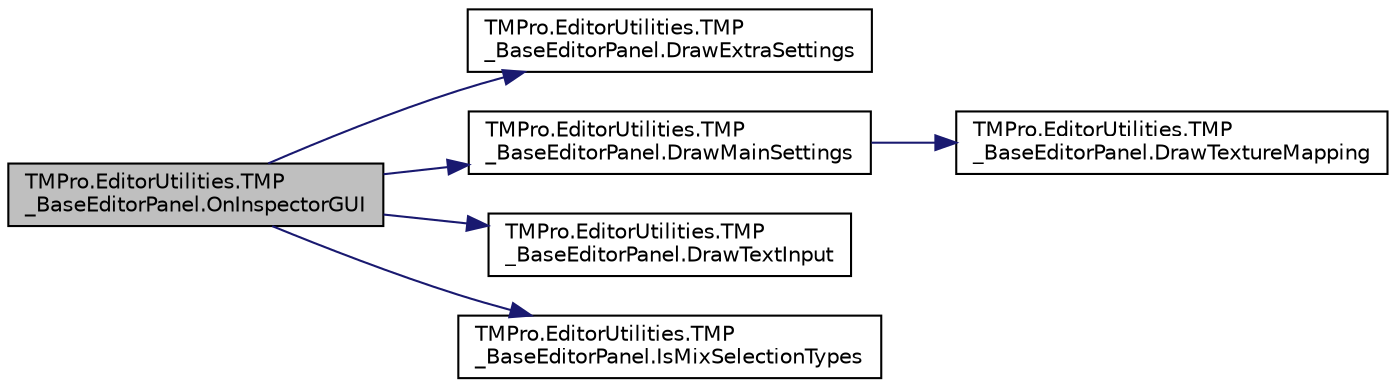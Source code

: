 digraph "TMPro.EditorUtilities.TMP_BaseEditorPanel.OnInspectorGUI"
{
 // LATEX_PDF_SIZE
  edge [fontname="Helvetica",fontsize="10",labelfontname="Helvetica",labelfontsize="10"];
  node [fontname="Helvetica",fontsize="10",shape=record];
  rankdir="LR";
  Node1 [label="TMPro.EditorUtilities.TMP\l_BaseEditorPanel.OnInspectorGUI",height=0.2,width=0.4,color="black", fillcolor="grey75", style="filled", fontcolor="black",tooltip=" "];
  Node1 -> Node2 [color="midnightblue",fontsize="10",style="solid",fontname="Helvetica"];
  Node2 [label="TMPro.EditorUtilities.TMP\l_BaseEditorPanel.DrawExtraSettings",height=0.2,width=0.4,color="black", fillcolor="white", style="filled",URL="$class_t_m_pro_1_1_editor_utilities_1_1_t_m_p___base_editor_panel.html#aa48733f64d72c29f30e9533061f0c962",tooltip=" "];
  Node1 -> Node3 [color="midnightblue",fontsize="10",style="solid",fontname="Helvetica"];
  Node3 [label="TMPro.EditorUtilities.TMP\l_BaseEditorPanel.DrawMainSettings",height=0.2,width=0.4,color="black", fillcolor="white", style="filled",URL="$class_t_m_pro_1_1_editor_utilities_1_1_t_m_p___base_editor_panel.html#a4c8d796ceaf88f408b52ef25e81cb117",tooltip=" "];
  Node3 -> Node4 [color="midnightblue",fontsize="10",style="solid",fontname="Helvetica"];
  Node4 [label="TMPro.EditorUtilities.TMP\l_BaseEditorPanel.DrawTextureMapping",height=0.2,width=0.4,color="black", fillcolor="white", style="filled",URL="$class_t_m_pro_1_1_editor_utilities_1_1_t_m_p___base_editor_panel.html#abaaa184b10796d9ad95d43b80b1ca614",tooltip=" "];
  Node1 -> Node5 [color="midnightblue",fontsize="10",style="solid",fontname="Helvetica"];
  Node5 [label="TMPro.EditorUtilities.TMP\l_BaseEditorPanel.DrawTextInput",height=0.2,width=0.4,color="black", fillcolor="white", style="filled",URL="$class_t_m_pro_1_1_editor_utilities_1_1_t_m_p___base_editor_panel.html#acf5601a4296e177f9aa0cc74b3556fee",tooltip=" "];
  Node1 -> Node6 [color="midnightblue",fontsize="10",style="solid",fontname="Helvetica"];
  Node6 [label="TMPro.EditorUtilities.TMP\l_BaseEditorPanel.IsMixSelectionTypes",height=0.2,width=0.4,color="black", fillcolor="white", style="filled",URL="$class_t_m_pro_1_1_editor_utilities_1_1_t_m_p___base_editor_panel.html#a2d01dae660062e1028c4b28f40689aa9",tooltip=" "];
}

